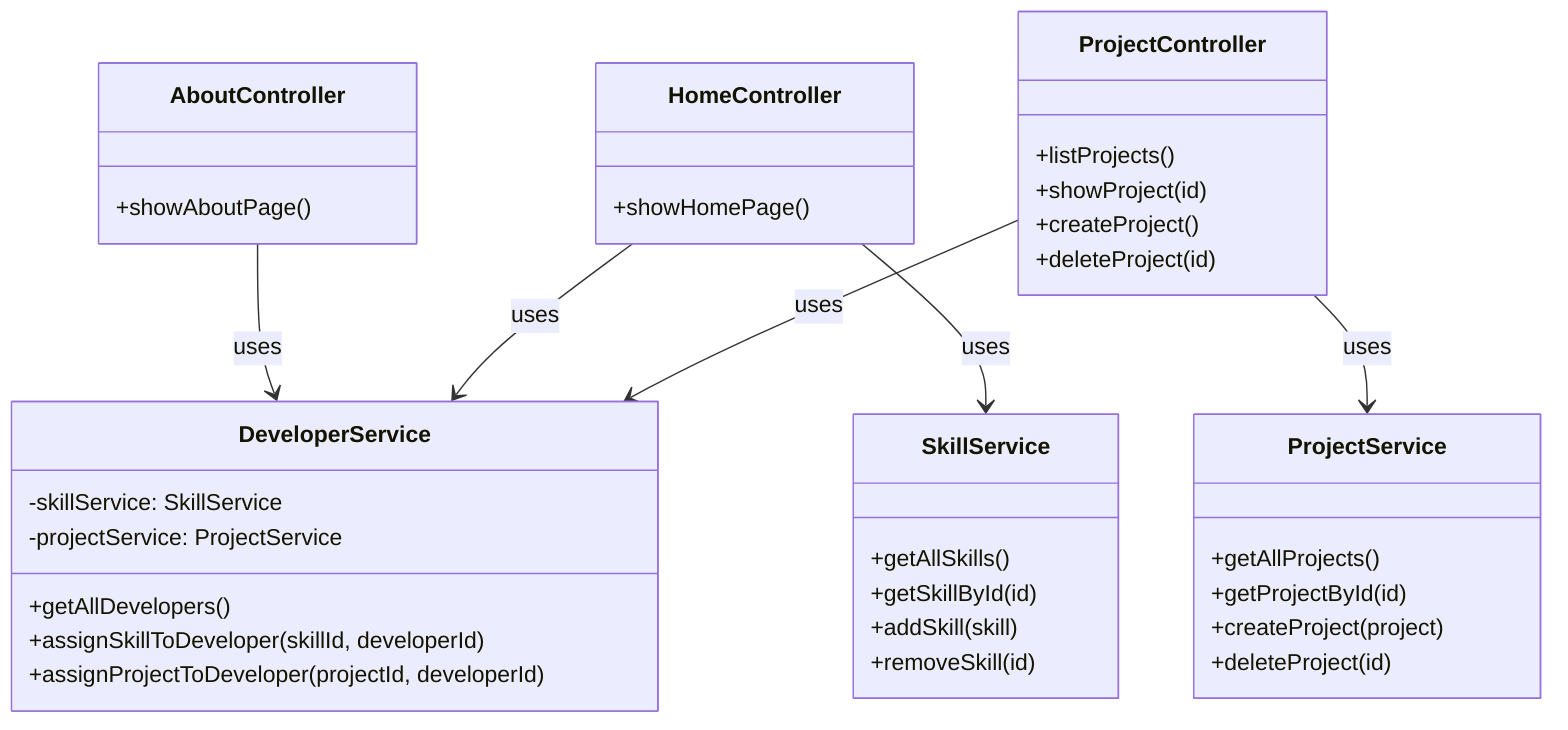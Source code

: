 classDiagram
    %% Services
    class SkillService {
        +getAllSkills()
        +getSkillById(id)
        +addSkill(skill)
        +removeSkill(id)
    }

    class ProjectService {
        +getAllProjects()
        +getProjectById(id)
        +createProject(project)
        +deleteProject(id)
    }

    class DeveloperService {
        +getAllDevelopers()
        +assignSkillToDeveloper(skillId, developerId)
        +assignProjectToDeveloper(projectId, developerId)
        -skillService: SkillService
        -projectService: ProjectService
    }

    %% Controllers
    class AboutController {
        +showAboutPage()
    }

    class HomeController {
        +showHomePage()
    }

    class ProjectController {
        +listProjects()
        +showProject(id)
        +createProject()
        +deleteProject(id)
    }

    %% Relationships: Controllers use Services
    AboutController --> DeveloperService : uses
    HomeController --> SkillService : uses
    HomeController --> DeveloperService : uses
    ProjectController --> ProjectService : uses
    ProjectController --> DeveloperService : uses